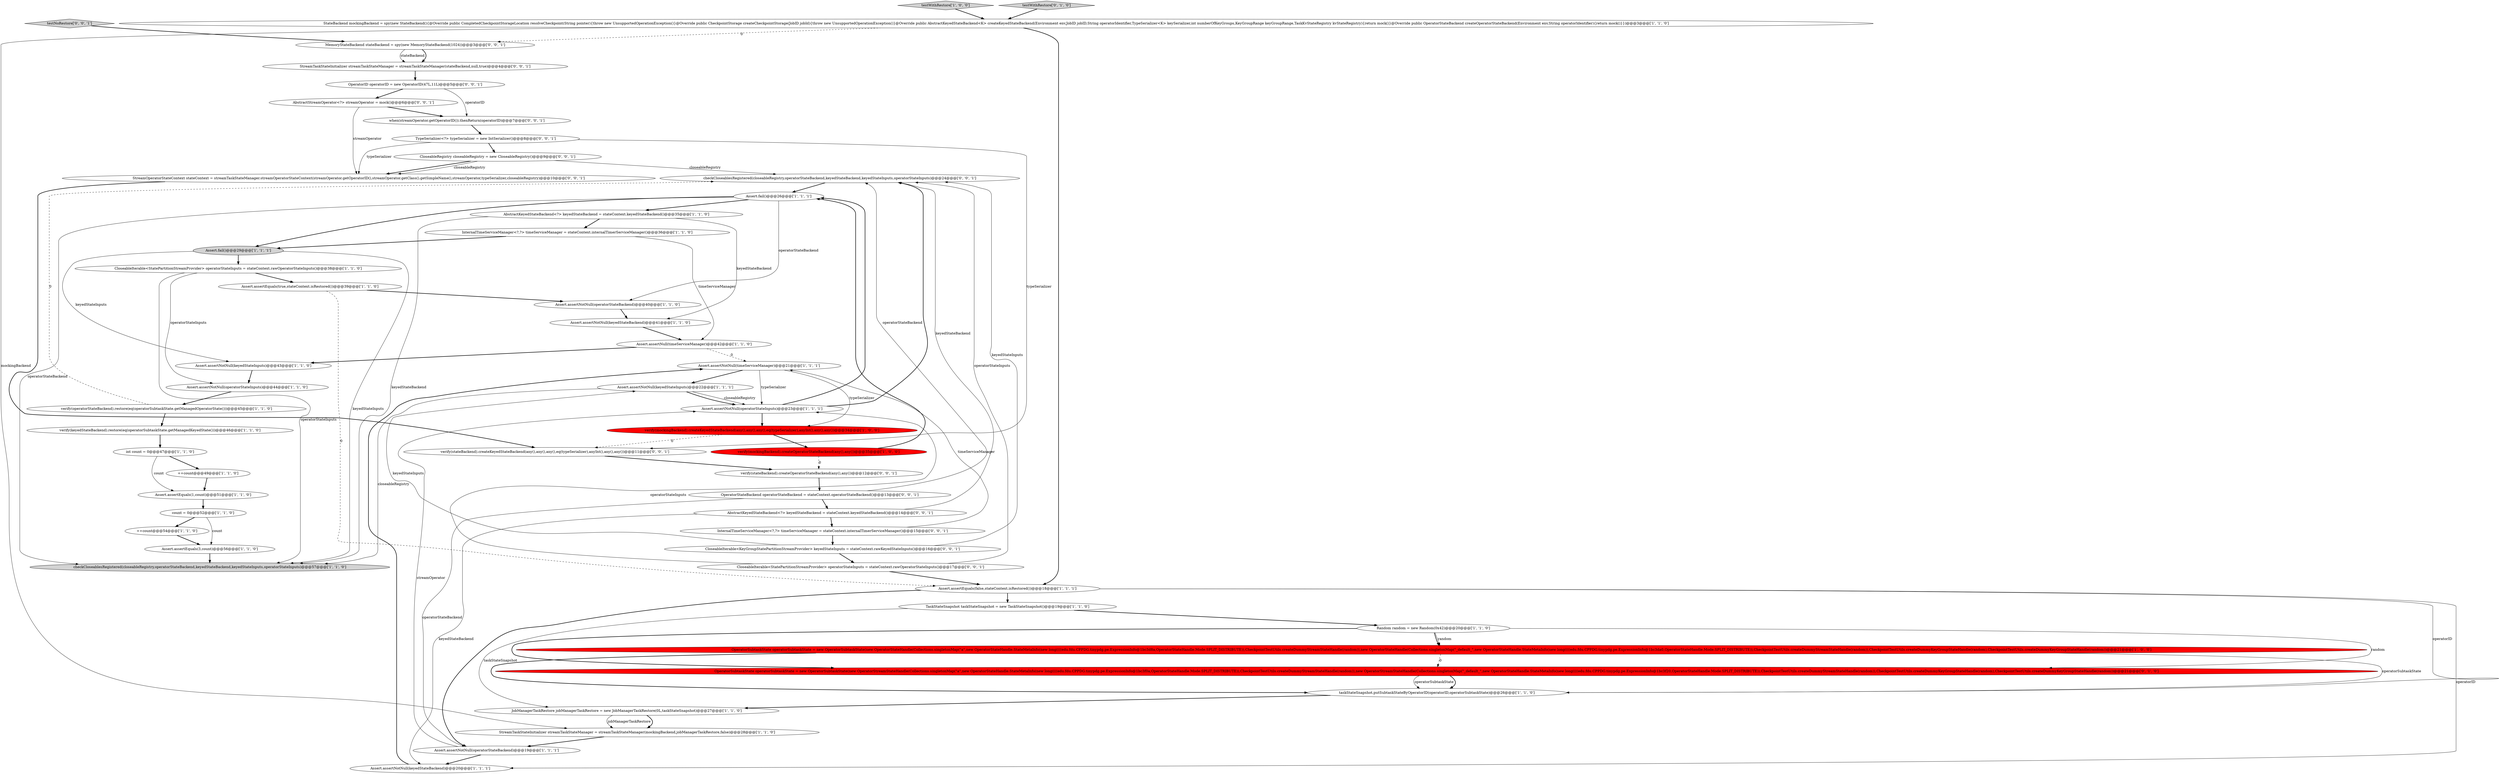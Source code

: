 digraph {
47 [style = filled, label = "checkCloseablesRegistered(closeableRegistry,operatorStateBackend,keyedStateBackend,keyedStateInputs,operatorStateInputs)@@@24@@@['0', '0', '1']", fillcolor = white, shape = ellipse image = "AAA0AAABBB3BBB"];
32 [style = filled, label = "Assert.assertNull(timeServiceManager)@@@42@@@['1', '1', '0']", fillcolor = white, shape = ellipse image = "AAA0AAABBB1BBB"];
36 [style = filled, label = "OperatorSubtaskState operatorSubtaskState = new OperatorSubtaskState(new OperatorStreamStateHandle(Collections.singletonMap(\"a\",new OperatorStateHandle.StateMetaInfo(new long((((edu.fdu.CPPDG.tinypdg.pe.ExpressionInfo@1bc3f0a,OperatorStateHandle.Mode.SPLIT_DISTRIBUTE)),CheckpointTestUtils.createDummyStreamStateHandle(random)),new OperatorStreamStateHandle(Collections.singletonMap(\"_default_\",new OperatorStateHandle.StateMetaInfo(new long((((edu.fdu.CPPDG.tinypdg.pe.ExpressionInfo@1bc3f20,OperatorStateHandle.Mode.SPLIT_DISTRIBUTE)),CheckpointTestUtils.createDummyStreamStateHandle(random)),CheckpointTestUtils.createDummyKeyGroupStateHandle(random),CheckpointTestUtils.createDummyKeyGroupStateHandle(random))@@@21@@@['0', '1', '0']", fillcolor = red, shape = ellipse image = "AAA1AAABBB2BBB"];
28 [style = filled, label = "verify(mockingBackend).createOperatorStateBackend(any(),any())@@@35@@@['1', '0', '0']", fillcolor = red, shape = ellipse image = "AAA1AAABBB1BBB"];
0 [style = filled, label = "AbstractKeyedStateBackend<?> keyedStateBackend = stateContext.keyedStateBackend()@@@35@@@['1', '1', '0']", fillcolor = white, shape = ellipse image = "AAA0AAABBB1BBB"];
7 [style = filled, label = "Assert.fail()@@@29@@@['1', '1', '1']", fillcolor = lightgray, shape = ellipse image = "AAA0AAABBB1BBB"];
9 [style = filled, label = "testWithRestore['1', '0', '0']", fillcolor = lightgray, shape = diamond image = "AAA0AAABBB1BBB"];
53 [style = filled, label = "when(streamOperator.getOperatorID()).thenReturn(operatorID)@@@7@@@['0', '0', '1']", fillcolor = white, shape = ellipse image = "AAA0AAABBB3BBB"];
35 [style = filled, label = "Assert.assertNotNull(keyedStateInputs)@@@22@@@['1', '1', '1']", fillcolor = white, shape = ellipse image = "AAA0AAABBB1BBB"];
50 [style = filled, label = "CloseableIterable<StatePartitionStreamProvider> operatorStateInputs = stateContext.rawOperatorStateInputs()@@@17@@@['0', '0', '1']", fillcolor = white, shape = ellipse image = "AAA0AAABBB3BBB"];
15 [style = filled, label = "Assert.assertNotNull(keyedStateInputs)@@@43@@@['1', '1', '0']", fillcolor = white, shape = ellipse image = "AAA0AAABBB1BBB"];
1 [style = filled, label = "OperatorSubtaskState operatorSubtaskState = new OperatorSubtaskState(new OperatorStateHandle(Collections.singletonMap(\"a\",new OperatorStateHandle.StateMetaInfo(new long((((edu.fdu.CPPDG.tinypdg.pe.ExpressionInfo@1bc3d8a,OperatorStateHandle.Mode.SPLIT_DISTRIBUTE)),CheckpointTestUtils.createDummyStreamStateHandle(random)),new OperatorStateHandle(Collections.singletonMap(\"_default_\",new OperatorStateHandle.StateMetaInfo(new long((((edu.fdu.CPPDG.tinypdg.pe.ExpressionInfo@1bc3da0,OperatorStateHandle.Mode.SPLIT_DISTRIBUTE)),CheckpointTestUtils.createDummyStreamStateHandle(random)),CheckpointTestUtils.createDummyKeyGroupStateHandle(random),CheckpointTestUtils.createDummyKeyGroupStateHandle(random))@@@21@@@['1', '0', '0']", fillcolor = red, shape = ellipse image = "AAA1AAABBB1BBB"];
25 [style = filled, label = "verify(operatorStateBackend).restore(eq(operatorSubtaskState.getManagedOperatorState()))@@@45@@@['1', '1', '0']", fillcolor = white, shape = ellipse image = "AAA0AAABBB1BBB"];
44 [style = filled, label = "StreamOperatorStateContext stateContext = streamTaskStateManager.streamOperatorStateContext(streamOperator.getOperatorID(),streamOperator.getClass().getSimpleName(),streamOperator,typeSerializer,closeableRegistry)@@@10@@@['0', '0', '1']", fillcolor = white, shape = ellipse image = "AAA0AAABBB3BBB"];
42 [style = filled, label = "OperatorStateBackend operatorStateBackend = stateContext.operatorStateBackend()@@@13@@@['0', '0', '1']", fillcolor = white, shape = ellipse image = "AAA0AAABBB3BBB"];
45 [style = filled, label = "verify(stateBackend).createKeyedStateBackend(any(),any(),any(),eq(typeSerializer),anyInt(),any(),any())@@@11@@@['0', '0', '1']", fillcolor = white, shape = ellipse image = "AAA0AAABBB3BBB"];
43 [style = filled, label = "StreamTaskStateInitializer streamTaskStateManager = streamTaskStateManager(stateBackend,null,true)@@@4@@@['0', '0', '1']", fillcolor = white, shape = ellipse image = "AAA0AAABBB3BBB"];
49 [style = filled, label = "testNoRestore['0', '0', '1']", fillcolor = lightgray, shape = diamond image = "AAA0AAABBB3BBB"];
21 [style = filled, label = "CloseableIterable<StatePartitionStreamProvider> operatorStateInputs = stateContext.rawOperatorStateInputs()@@@38@@@['1', '1', '0']", fillcolor = white, shape = ellipse image = "AAA0AAABBB1BBB"];
22 [style = filled, label = "Assert.assertNotNull(keyedStateBackend)@@@41@@@['1', '1', '0']", fillcolor = white, shape = ellipse image = "AAA0AAABBB1BBB"];
33 [style = filled, label = "Assert.assertNotNull(operatorStateInputs)@@@44@@@['1', '1', '0']", fillcolor = white, shape = ellipse image = "AAA0AAABBB1BBB"];
16 [style = filled, label = "StateBackend mockingBackend = spy(new StateBackend(){@Override public CompletedCheckpointStorageLocation resolveCheckpoint(String pointer){throw new UnsupportedOperationException()}@Override public CheckpointStorage createCheckpointStorage(JobID jobId){throw new UnsupportedOperationException()}@Override public AbstractKeyedStateBackend<K> createKeyedStateBackend(Environment env,JobID jobID,String operatorIdentifier,TypeSerializer<K> keySerializer,int numberOfKeyGroups,KeyGroupRange keyGroupRange,TaskKvStateRegistry kvStateRegistry){return mock()}@Override public OperatorStateBackend createOperatorStateBackend(Environment env,String operatorIdentifier){return mock()}})@@@3@@@['1', '1', '0']", fillcolor = white, shape = ellipse image = "AAA0AAABBB1BBB"];
17 [style = filled, label = "verify(mockingBackend).createKeyedStateBackend(any(),any(),any(),eq(typeSerializer),anyInt(),any(),any())@@@34@@@['1', '0', '0']", fillcolor = red, shape = ellipse image = "AAA1AAABBB1BBB"];
37 [style = filled, label = "testWithRestore['0', '1', '0']", fillcolor = lightgray, shape = diamond image = "AAA0AAABBB2BBB"];
38 [style = filled, label = "TypeSerializer<?> typeSerializer = new IntSerializer()@@@8@@@['0', '0', '1']", fillcolor = white, shape = ellipse image = "AAA0AAABBB3BBB"];
51 [style = filled, label = "CloseableRegistry closeableRegistry = new CloseableRegistry()@@@9@@@['0', '0', '1']", fillcolor = white, shape = ellipse image = "AAA0AAABBB3BBB"];
24 [style = filled, label = "Assert.assertEquals(1,count)@@@51@@@['1', '1', '0']", fillcolor = white, shape = ellipse image = "AAA0AAABBB1BBB"];
40 [style = filled, label = "AbstractStreamOperator<?> streamOperator = mock()@@@6@@@['0', '0', '1']", fillcolor = white, shape = ellipse image = "AAA0AAABBB3BBB"];
5 [style = filled, label = "JobManagerTaskRestore jobManagerTaskRestore = new JobManagerTaskRestore(0L,taskStateSnapshot)@@@27@@@['1', '1', '0']", fillcolor = white, shape = ellipse image = "AAA0AAABBB1BBB"];
41 [style = filled, label = "OperatorID operatorID = new OperatorID(47L,11L)@@@5@@@['0', '0', '1']", fillcolor = white, shape = ellipse image = "AAA0AAABBB3BBB"];
4 [style = filled, label = "checkCloseablesRegistered(closeableRegistry,operatorStateBackend,keyedStateBackend,keyedStateInputs,operatorStateInputs)@@@57@@@['1', '1', '0']", fillcolor = lightgray, shape = ellipse image = "AAA0AAABBB1BBB"];
30 [style = filled, label = "StreamTaskStateInitializer streamTaskStateManager = streamTaskStateManager(mockingBackend,jobManagerTaskRestore,false)@@@28@@@['1', '1', '0']", fillcolor = white, shape = ellipse image = "AAA0AAABBB1BBB"];
46 [style = filled, label = "MemoryStateBackend stateBackend = spy(new MemoryStateBackend(1024))@@@3@@@['0', '0', '1']", fillcolor = white, shape = ellipse image = "AAA0AAABBB3BBB"];
19 [style = filled, label = "verify(keyedStateBackend).restore(eq(operatorSubtaskState.getManagedKeyedState()))@@@46@@@['1', '1', '0']", fillcolor = white, shape = ellipse image = "AAA0AAABBB1BBB"];
10 [style = filled, label = "count = 0@@@52@@@['1', '1', '0']", fillcolor = white, shape = ellipse image = "AAA0AAABBB1BBB"];
23 [style = filled, label = "++count@@@49@@@['1', '1', '0']", fillcolor = white, shape = ellipse image = "AAA0AAABBB1BBB"];
26 [style = filled, label = "InternalTimeServiceManager<?,?> timeServiceManager = stateContext.internalTimerServiceManager()@@@36@@@['1', '1', '0']", fillcolor = white, shape = ellipse image = "AAA0AAABBB1BBB"];
6 [style = filled, label = "Assert.assertNotNull(timeServiceManager)@@@21@@@['1', '1', '1']", fillcolor = white, shape = ellipse image = "AAA0AAABBB1BBB"];
27 [style = filled, label = "Assert.assertEquals(true,stateContext.isRestored())@@@39@@@['1', '1', '0']", fillcolor = white, shape = ellipse image = "AAA0AAABBB1BBB"];
8 [style = filled, label = "Assert.assertNotNull(operatorStateBackend)@@@40@@@['1', '1', '0']", fillcolor = white, shape = ellipse image = "AAA0AAABBB1BBB"];
3 [style = filled, label = "++count@@@54@@@['1', '1', '0']", fillcolor = white, shape = ellipse image = "AAA0AAABBB1BBB"];
2 [style = filled, label = "taskStateSnapshot.putSubtaskStateByOperatorID(operatorID,operatorSubtaskState)@@@26@@@['1', '1', '0']", fillcolor = white, shape = ellipse image = "AAA0AAABBB1BBB"];
11 [style = filled, label = "int count = 0@@@47@@@['1', '1', '0']", fillcolor = white, shape = ellipse image = "AAA0AAABBB1BBB"];
12 [style = filled, label = "Assert.fail()@@@26@@@['1', '1', '1']", fillcolor = white, shape = ellipse image = "AAA0AAABBB1BBB"];
34 [style = filled, label = "Assert.assertNotNull(operatorStateBackend)@@@19@@@['1', '1', '1']", fillcolor = white, shape = ellipse image = "AAA0AAABBB1BBB"];
52 [style = filled, label = "verify(stateBackend).createOperatorStateBackend(any(),any())@@@12@@@['0', '0', '1']", fillcolor = white, shape = ellipse image = "AAA0AAABBB3BBB"];
29 [style = filled, label = "Assert.assertNotNull(operatorStateInputs)@@@23@@@['1', '1', '1']", fillcolor = white, shape = ellipse image = "AAA0AAABBB1BBB"];
31 [style = filled, label = "Assert.assertEquals(3,count)@@@56@@@['1', '1', '0']", fillcolor = white, shape = ellipse image = "AAA0AAABBB1BBB"];
48 [style = filled, label = "CloseableIterable<KeyGroupStatePartitionStreamProvider> keyedStateInputs = stateContext.rawKeyedStateInputs()@@@16@@@['0', '0', '1']", fillcolor = white, shape = ellipse image = "AAA0AAABBB3BBB"];
13 [style = filled, label = "Random random = new Random(0x42)@@@20@@@['1', '1', '0']", fillcolor = white, shape = ellipse image = "AAA0AAABBB1BBB"];
14 [style = filled, label = "Assert.assertNotNull(keyedStateBackend)@@@20@@@['1', '1', '1']", fillcolor = white, shape = ellipse image = "AAA0AAABBB1BBB"];
54 [style = filled, label = "AbstractKeyedStateBackend<?> keyedStateBackend = stateContext.keyedStateBackend()@@@14@@@['0', '0', '1']", fillcolor = white, shape = ellipse image = "AAA0AAABBB3BBB"];
18 [style = filled, label = "TaskStateSnapshot taskStateSnapshot = new TaskStateSnapshot()@@@19@@@['1', '1', '0']", fillcolor = white, shape = ellipse image = "AAA0AAABBB1BBB"];
39 [style = filled, label = "InternalTimeServiceManager<?,?> timeServiceManager = stateContext.internalTimerServiceManager()@@@15@@@['0', '0', '1']", fillcolor = white, shape = ellipse image = "AAA0AAABBB3BBB"];
20 [style = filled, label = "Assert.assertEquals(false,stateContext.isRestored())@@@18@@@['1', '1', '1']", fillcolor = white, shape = ellipse image = "AAA0AAABBB1BBB"];
32->6 [style = dashed, label="0"];
6->35 [style = bold, label=""];
16->30 [style = solid, label="mockingBackend"];
42->47 [style = solid, label="operatorStateBackend"];
20->2 [style = solid, label="operatorID"];
38->51 [style = bold, label=""];
35->4 [style = solid, label="closeableRegistry"];
38->44 [style = solid, label="typeSerializer"];
19->11 [style = bold, label=""];
9->16 [style = bold, label=""];
13->1 [style = bold, label=""];
12->7 [style = bold, label=""];
11->24 [style = solid, label="count"];
50->47 [style = solid, label="operatorStateInputs"];
33->25 [style = bold, label=""];
48->35 [style = solid, label="keyedStateInputs"];
36->2 [style = bold, label=""];
13->36 [style = bold, label=""];
25->19 [style = bold, label=""];
51->47 [style = solid, label="closeableRegistry"];
5->30 [style = bold, label=""];
5->30 [style = solid, label="jobManagerTaskRestore"];
54->14 [style = solid, label="keyedStateBackend"];
53->38 [style = bold, label=""];
7->4 [style = solid, label="keyedStateInputs"];
12->8 [style = solid, label="operatorStateBackend"];
28->52 [style = dashed, label="0"];
6->17 [style = solid, label="typeSerializer"];
29->47 [style = bold, label=""];
24->10 [style = bold, label=""];
26->7 [style = bold, label=""];
35->29 [style = solid, label="closeableRegistry"];
20->34 [style = bold, label=""];
51->44 [style = bold, label=""];
48->50 [style = bold, label=""];
31->4 [style = bold, label=""];
22->32 [style = bold, label=""];
30->34 [style = bold, label=""];
17->45 [style = dashed, label="0"];
8->22 [style = bold, label=""];
48->47 [style = solid, label="keyedStateInputs"];
20->18 [style = bold, label=""];
12->4 [style = solid, label="operatorStateBackend"];
52->42 [style = bold, label=""];
51->44 [style = solid, label="closeableRegistry"];
49->46 [style = bold, label=""];
42->34 [style = solid, label="operatorStateBackend"];
34->14 [style = bold, label=""];
16->20 [style = bold, label=""];
44->45 [style = bold, label=""];
45->52 [style = bold, label=""];
27->8 [style = bold, label=""];
14->6 [style = bold, label=""];
37->16 [style = bold, label=""];
7->15 [style = solid, label="keyedStateInputs"];
15->33 [style = bold, label=""];
46->43 [style = bold, label=""];
54->47 [style = solid, label="keyedStateBackend"];
29->17 [style = bold, label=""];
0->4 [style = solid, label="keyedStateBackend"];
35->29 [style = bold, label=""];
40->53 [style = bold, label=""];
21->27 [style = bold, label=""];
25->47 [style = dashed, label="0"];
10->31 [style = solid, label="count"];
28->12 [style = bold, label=""];
54->39 [style = bold, label=""];
26->32 [style = solid, label="timeServiceManager"];
41->40 [style = bold, label=""];
20->14 [style = solid, label="operatorID"];
36->2 [style = solid, label="operatorSubtaskState"];
39->6 [style = solid, label="timeServiceManager"];
43->41 [style = bold, label=""];
1->2 [style = bold, label=""];
18->5 [style = solid, label="taskStateSnapshot"];
2->5 [style = bold, label=""];
27->20 [style = dashed, label="0"];
38->45 [style = solid, label="typeSerializer"];
39->48 [style = bold, label=""];
0->26 [style = bold, label=""];
21->33 [style = solid, label="operatorStateInputs"];
6->29 [style = solid, label="typeSerializer"];
3->31 [style = bold, label=""];
1->2 [style = solid, label="operatorSubtaskState"];
47->12 [style = bold, label=""];
50->20 [style = bold, label=""];
10->3 [style = bold, label=""];
41->53 [style = solid, label="operatorID"];
21->4 [style = solid, label="operatorStateInputs"];
13->36 [style = solid, label="random"];
13->1 [style = solid, label="random"];
34->29 [style = solid, label="streamOperator"];
12->0 [style = bold, label=""];
0->22 [style = solid, label="keyedStateBackend"];
16->46 [style = dashed, label="0"];
17->28 [style = bold, label=""];
23->24 [style = bold, label=""];
29->12 [style = bold, label=""];
1->36 [style = dashed, label="0"];
46->43 [style = solid, label="stateBackend"];
32->15 [style = bold, label=""];
18->13 [style = bold, label=""];
7->21 [style = bold, label=""];
42->54 [style = bold, label=""];
50->29 [style = solid, label="operatorStateInputs"];
11->23 [style = bold, label=""];
40->44 [style = solid, label="streamOperator"];
}
